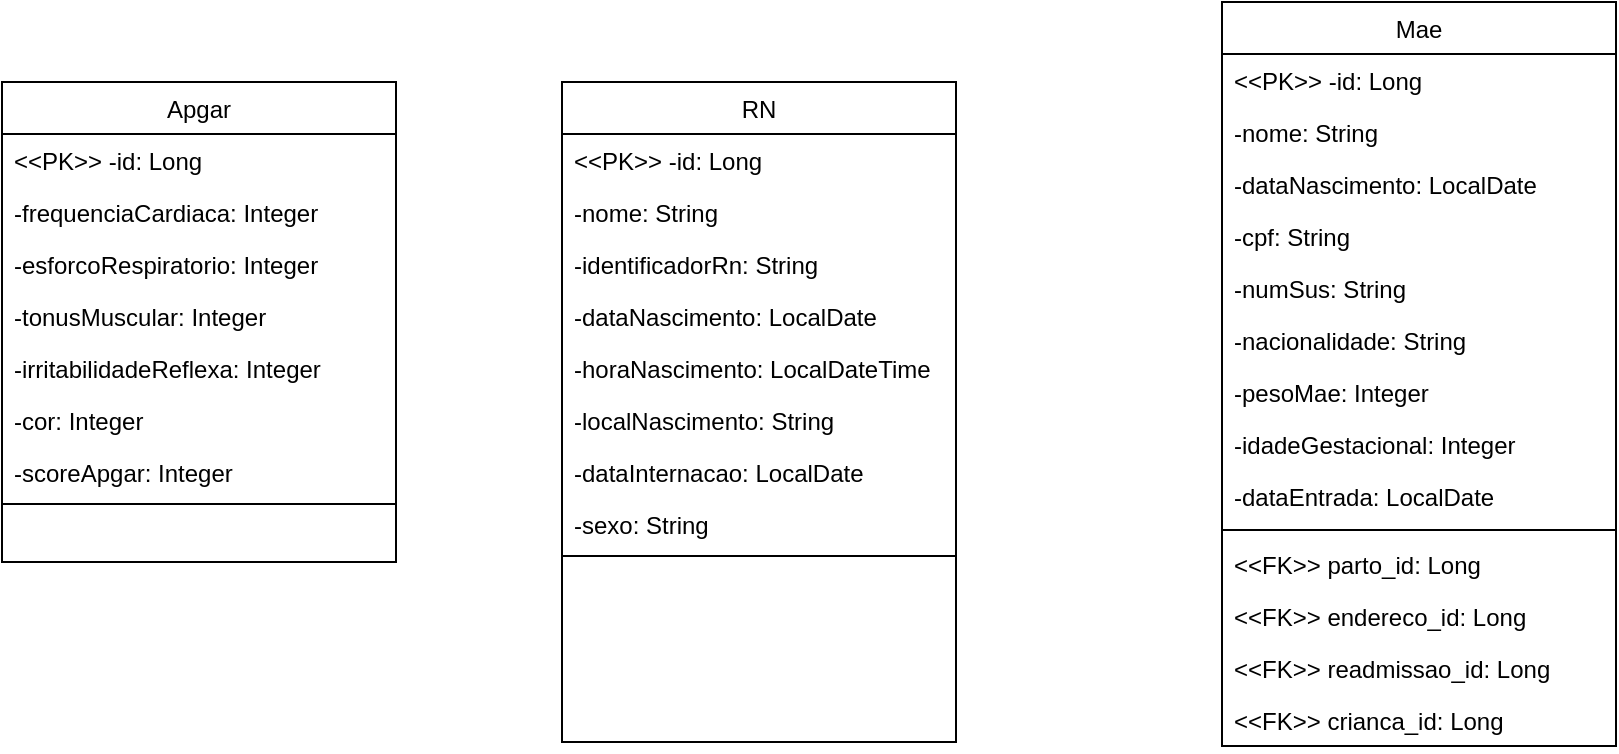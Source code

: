 <mxfile version="24.8.0">
  <diagram id="C5RBs43oDa-KdzZeNtuy" name="Page-1">
    <mxGraphModel dx="1621" dy="682" grid="1" gridSize="10" guides="1" tooltips="1" connect="1" arrows="1" fold="1" page="1" pageScale="1" pageWidth="827" pageHeight="1169" math="0" shadow="0">
      <root>
        <mxCell id="WIyWlLk6GJQsqaUBKTNV-0" />
        <mxCell id="WIyWlLk6GJQsqaUBKTNV-1" parent="WIyWlLk6GJQsqaUBKTNV-0" />
        <mxCell id="QNVyYZ68Ig6UdcTOOayE-23" value="Mae" style="swimlane;fontStyle=0;align=center;verticalAlign=top;childLayout=stackLayout;horizontal=1;startSize=26;horizontalStack=0;resizeParent=1;resizeLast=0;collapsible=1;marginBottom=0;rounded=0;shadow=0;strokeWidth=1;" parent="WIyWlLk6GJQsqaUBKTNV-1" vertex="1">
          <mxGeometry x="-190" y="320" width="197" height="372" as="geometry">
            <mxRectangle x="550" y="140" width="160" height="26" as="alternateBounds" />
          </mxGeometry>
        </mxCell>
        <mxCell id="QNVyYZ68Ig6UdcTOOayE-24" value="&lt;&lt;PK&gt;&gt; -id: Long   " style="text;align=left;verticalAlign=top;spacingLeft=4;spacingRight=4;overflow=hidden;rotatable=0;points=[[0,0.5],[1,0.5]];portConstraint=eastwest;" parent="QNVyYZ68Ig6UdcTOOayE-23" vertex="1">
          <mxGeometry y="26" width="197" height="26" as="geometry" />
        </mxCell>
        <mxCell id="QNVyYZ68Ig6UdcTOOayE-25" value="-nome: String" style="text;align=left;verticalAlign=top;spacingLeft=4;spacingRight=4;overflow=hidden;rotatable=0;points=[[0,0.5],[1,0.5]];portConstraint=eastwest;rounded=0;shadow=0;html=0;" parent="QNVyYZ68Ig6UdcTOOayE-23" vertex="1">
          <mxGeometry y="52" width="197" height="26" as="geometry" />
        </mxCell>
        <mxCell id="QNVyYZ68Ig6UdcTOOayE-26" value="-dataNascimento: LocalDate" style="text;align=left;verticalAlign=top;spacingLeft=4;spacingRight=4;overflow=hidden;rotatable=0;points=[[0,0.5],[1,0.5]];portConstraint=eastwest;rounded=0;shadow=0;html=0;" parent="QNVyYZ68Ig6UdcTOOayE-23" vertex="1">
          <mxGeometry y="78" width="197" height="26" as="geometry" />
        </mxCell>
        <mxCell id="QNVyYZ68Ig6UdcTOOayE-167" value="-cpf: String" style="text;align=left;verticalAlign=top;spacingLeft=4;spacingRight=4;overflow=hidden;rotatable=0;points=[[0,0.5],[1,0.5]];portConstraint=eastwest;rounded=0;shadow=0;html=0;" parent="QNVyYZ68Ig6UdcTOOayE-23" vertex="1">
          <mxGeometry y="104" width="197" height="26" as="geometry" />
        </mxCell>
        <mxCell id="QNVyYZ68Ig6UdcTOOayE-168" value="-numSus: String" style="text;align=left;verticalAlign=top;spacingLeft=4;spacingRight=4;overflow=hidden;rotatable=0;points=[[0,0.5],[1,0.5]];portConstraint=eastwest;rounded=0;shadow=0;html=0;" parent="QNVyYZ68Ig6UdcTOOayE-23" vertex="1">
          <mxGeometry y="130" width="197" height="26" as="geometry" />
        </mxCell>
        <mxCell id="QNVyYZ68Ig6UdcTOOayE-221" value="-nacionalidade: String" style="text;align=left;verticalAlign=top;spacingLeft=4;spacingRight=4;overflow=hidden;rotatable=0;points=[[0,0.5],[1,0.5]];portConstraint=eastwest;rounded=0;shadow=0;html=0;" parent="QNVyYZ68Ig6UdcTOOayE-23" vertex="1">
          <mxGeometry y="156" width="197" height="26" as="geometry" />
        </mxCell>
        <mxCell id="QNVyYZ68Ig6UdcTOOayE-228" value="-pesoMae: Integer" style="text;align=left;verticalAlign=top;spacingLeft=4;spacingRight=4;overflow=hidden;rotatable=0;points=[[0,0.5],[1,0.5]];portConstraint=eastwest;rounded=0;shadow=0;html=0;" parent="QNVyYZ68Ig6UdcTOOayE-23" vertex="1">
          <mxGeometry y="182" width="197" height="26" as="geometry" />
        </mxCell>
        <mxCell id="QNVyYZ68Ig6UdcTOOayE-238" value="-idadeGestacional: Integer" style="text;align=left;verticalAlign=top;spacingLeft=4;spacingRight=4;overflow=hidden;rotatable=0;points=[[0,0.5],[1,0.5]];portConstraint=eastwest;rounded=0;shadow=0;html=0;" parent="QNVyYZ68Ig6UdcTOOayE-23" vertex="1">
          <mxGeometry y="208" width="197" height="26" as="geometry" />
        </mxCell>
        <mxCell id="QNVyYZ68Ig6UdcTOOayE-222" value="-dataEntrada: LocalDate" style="text;align=left;verticalAlign=top;spacingLeft=4;spacingRight=4;overflow=hidden;rotatable=0;points=[[0,0.5],[1,0.5]];portConstraint=eastwest;rounded=0;shadow=0;html=0;" parent="QNVyYZ68Ig6UdcTOOayE-23" vertex="1">
          <mxGeometry y="234" width="197" height="26" as="geometry" />
        </mxCell>
        <mxCell id="QNVyYZ68Ig6UdcTOOayE-34" value="" style="line;strokeWidth=1;fillColor=none;align=left;verticalAlign=middle;spacingTop=-1;spacingLeft=3;spacingRight=3;rotatable=0;labelPosition=right;points=[];portConstraint=eastwest;strokeColor=inherit;" parent="QNVyYZ68Ig6UdcTOOayE-23" vertex="1">
          <mxGeometry y="260" width="197" height="8" as="geometry" />
        </mxCell>
        <mxCell id="QNVyYZ68Ig6UdcTOOayE-183" value="&amp;lt;&amp;lt;FK&amp;gt;&amp;gt; parto_id: Long" style="text;strokeColor=none;fillColor=none;align=left;verticalAlign=top;spacingLeft=4;spacingRight=4;overflow=hidden;rotatable=0;points=[[0,0.5],[1,0.5]];portConstraint=eastwest;whiteSpace=wrap;html=1;" parent="QNVyYZ68Ig6UdcTOOayE-23" vertex="1">
          <mxGeometry y="268" width="197" height="26" as="geometry" />
        </mxCell>
        <mxCell id="QNVyYZ68Ig6UdcTOOayE-35" value="&amp;lt;&amp;lt;FK&amp;gt;&amp;gt; endereco_id: Long" style="text;strokeColor=none;fillColor=none;align=left;verticalAlign=top;spacingLeft=4;spacingRight=4;overflow=hidden;rotatable=0;points=[[0,0.5],[1,0.5]];portConstraint=eastwest;whiteSpace=wrap;html=1;" parent="QNVyYZ68Ig6UdcTOOayE-23" vertex="1">
          <mxGeometry y="294" width="197" height="26" as="geometry" />
        </mxCell>
        <mxCell id="QNVyYZ68Ig6UdcTOOayE-217" value="&amp;lt;&amp;lt;FK&amp;gt;&amp;gt; readmissao_id&lt;span style=&quot;background-color: initial;&quot;&gt;: Long&lt;/span&gt;" style="text;strokeColor=none;fillColor=none;align=left;verticalAlign=top;spacingLeft=4;spacingRight=4;overflow=hidden;rotatable=0;points=[[0,0.5],[1,0.5]];portConstraint=eastwest;whiteSpace=wrap;html=1;" parent="QNVyYZ68Ig6UdcTOOayE-23" vertex="1">
          <mxGeometry y="320" width="197" height="26" as="geometry" />
        </mxCell>
        <mxCell id="Gg4ihTe-zLHmoB19RcCo-32" value="&amp;lt;&amp;lt;FK&amp;gt;&amp;gt; crianca_id&lt;span style=&quot;background-color: initial;&quot;&gt;: Long&lt;/span&gt;" style="text;strokeColor=none;fillColor=none;align=left;verticalAlign=top;spacingLeft=4;spacingRight=4;overflow=hidden;rotatable=0;points=[[0,0.5],[1,0.5]];portConstraint=eastwest;whiteSpace=wrap;html=1;" parent="QNVyYZ68Ig6UdcTOOayE-23" vertex="1">
          <mxGeometry y="346" width="197" height="26" as="geometry" />
        </mxCell>
        <mxCell id="QNVyYZ68Ig6UdcTOOayE-229" value="Apgar" style="swimlane;fontStyle=0;align=center;verticalAlign=top;childLayout=stackLayout;horizontal=1;startSize=26;horizontalStack=0;resizeParent=1;resizeLast=0;collapsible=1;marginBottom=0;rounded=0;shadow=0;strokeWidth=1;" parent="WIyWlLk6GJQsqaUBKTNV-1" vertex="1">
          <mxGeometry x="-800" y="360" width="197" height="240" as="geometry">
            <mxRectangle x="550" y="140" width="160" height="26" as="alternateBounds" />
          </mxGeometry>
        </mxCell>
        <mxCell id="QNVyYZ68Ig6UdcTOOayE-230" value="&lt;&lt;PK&gt;&gt; -id: Long   " style="text;align=left;verticalAlign=top;spacingLeft=4;spacingRight=4;overflow=hidden;rotatable=0;points=[[0,0.5],[1,0.5]];portConstraint=eastwest;" parent="QNVyYZ68Ig6UdcTOOayE-229" vertex="1">
          <mxGeometry y="26" width="197" height="26" as="geometry" />
        </mxCell>
        <mxCell id="QNVyYZ68Ig6UdcTOOayE-231" value="-frequenciaCardiaca: Integer" style="text;align=left;verticalAlign=top;spacingLeft=4;spacingRight=4;overflow=hidden;rotatable=0;points=[[0,0.5],[1,0.5]];portConstraint=eastwest;rounded=0;shadow=0;html=0;" parent="QNVyYZ68Ig6UdcTOOayE-229" vertex="1">
          <mxGeometry y="52" width="197" height="26" as="geometry" />
        </mxCell>
        <mxCell id="QNVyYZ68Ig6UdcTOOayE-232" value="-esforcoRespiratorio: Integer" style="text;align=left;verticalAlign=top;spacingLeft=4;spacingRight=4;overflow=hidden;rotatable=0;points=[[0,0.5],[1,0.5]];portConstraint=eastwest;rounded=0;shadow=0;html=0;" parent="QNVyYZ68Ig6UdcTOOayE-229" vertex="1">
          <mxGeometry y="78" width="197" height="26" as="geometry" />
        </mxCell>
        <mxCell id="QNVyYZ68Ig6UdcTOOayE-234" value="-tonusMuscular: Integer" style="text;align=left;verticalAlign=top;spacingLeft=4;spacingRight=4;overflow=hidden;rotatable=0;points=[[0,0.5],[1,0.5]];portConstraint=eastwest;rounded=0;shadow=0;html=0;" parent="QNVyYZ68Ig6UdcTOOayE-229" vertex="1">
          <mxGeometry y="104" width="197" height="26" as="geometry" />
        </mxCell>
        <mxCell id="QNVyYZ68Ig6UdcTOOayE-235" value="-irritabilidadeReflexa: Integer" style="text;align=left;verticalAlign=top;spacingLeft=4;spacingRight=4;overflow=hidden;rotatable=0;points=[[0,0.5],[1,0.5]];portConstraint=eastwest;rounded=0;shadow=0;html=0;" parent="QNVyYZ68Ig6UdcTOOayE-229" vertex="1">
          <mxGeometry y="130" width="197" height="26" as="geometry" />
        </mxCell>
        <mxCell id="QNVyYZ68Ig6UdcTOOayE-236" value="-cor: Integer" style="text;align=left;verticalAlign=top;spacingLeft=4;spacingRight=4;overflow=hidden;rotatable=0;points=[[0,0.5],[1,0.5]];portConstraint=eastwest;rounded=0;shadow=0;html=0;" parent="QNVyYZ68Ig6UdcTOOayE-229" vertex="1">
          <mxGeometry y="156" width="197" height="26" as="geometry" />
        </mxCell>
        <mxCell id="QNVyYZ68Ig6UdcTOOayE-237" value="-scoreApgar: Integer" style="text;align=left;verticalAlign=top;spacingLeft=4;spacingRight=4;overflow=hidden;rotatable=0;points=[[0,0.5],[1,0.5]];portConstraint=eastwest;rounded=0;shadow=0;html=0;" parent="QNVyYZ68Ig6UdcTOOayE-229" vertex="1">
          <mxGeometry y="182" width="197" height="26" as="geometry" />
        </mxCell>
        <mxCell id="QNVyYZ68Ig6UdcTOOayE-233" value="" style="line;strokeWidth=1;fillColor=none;align=left;verticalAlign=middle;spacingTop=-1;spacingLeft=3;spacingRight=3;rotatable=0;labelPosition=right;points=[];portConstraint=eastwest;strokeColor=inherit;" parent="QNVyYZ68Ig6UdcTOOayE-229" vertex="1">
          <mxGeometry y="208" width="197" height="6" as="geometry" />
        </mxCell>
        <mxCell id="-XM2M-XWNUg_B-kNkkel-0" value="RN" style="swimlane;fontStyle=0;align=center;verticalAlign=top;childLayout=stackLayout;horizontal=1;startSize=26;horizontalStack=0;resizeParent=1;resizeLast=0;collapsible=1;marginBottom=0;rounded=0;shadow=0;strokeWidth=1;" vertex="1" parent="WIyWlLk6GJQsqaUBKTNV-1">
          <mxGeometry x="-520" y="360" width="197" height="330" as="geometry">
            <mxRectangle x="550" y="140" width="160" height="26" as="alternateBounds" />
          </mxGeometry>
        </mxCell>
        <mxCell id="-XM2M-XWNUg_B-kNkkel-1" value="&lt;&lt;PK&gt;&gt; -id: Long   " style="text;align=left;verticalAlign=top;spacingLeft=4;spacingRight=4;overflow=hidden;rotatable=0;points=[[0,0.5],[1,0.5]];portConstraint=eastwest;" vertex="1" parent="-XM2M-XWNUg_B-kNkkel-0">
          <mxGeometry y="26" width="197" height="26" as="geometry" />
        </mxCell>
        <mxCell id="-XM2M-XWNUg_B-kNkkel-2" value="-nome: String" style="text;align=left;verticalAlign=top;spacingLeft=4;spacingRight=4;overflow=hidden;rotatable=0;points=[[0,0.5],[1,0.5]];portConstraint=eastwest;rounded=0;shadow=0;html=0;" vertex="1" parent="-XM2M-XWNUg_B-kNkkel-0">
          <mxGeometry y="52" width="197" height="26" as="geometry" />
        </mxCell>
        <mxCell id="-XM2M-XWNUg_B-kNkkel-3" value="-identificadorRn: String" style="text;align=left;verticalAlign=top;spacingLeft=4;spacingRight=4;overflow=hidden;rotatable=0;points=[[0,0.5],[1,0.5]];portConstraint=eastwest;rounded=0;shadow=0;html=0;" vertex="1" parent="-XM2M-XWNUg_B-kNkkel-0">
          <mxGeometry y="78" width="197" height="26" as="geometry" />
        </mxCell>
        <mxCell id="-XM2M-XWNUg_B-kNkkel-9" value="-dataNascimento: LocalDate" style="text;align=left;verticalAlign=top;spacingLeft=4;spacingRight=4;overflow=hidden;rotatable=0;points=[[0,0.5],[1,0.5]];portConstraint=eastwest;rounded=0;shadow=0;html=0;" vertex="1" parent="-XM2M-XWNUg_B-kNkkel-0">
          <mxGeometry y="104" width="197" height="26" as="geometry" />
        </mxCell>
        <mxCell id="-XM2M-XWNUg_B-kNkkel-10" value="-horaNascimento: LocalDateTime" style="text;align=left;verticalAlign=top;spacingLeft=4;spacingRight=4;overflow=hidden;rotatable=0;points=[[0,0.5],[1,0.5]];portConstraint=eastwest;rounded=0;shadow=0;html=0;" vertex="1" parent="-XM2M-XWNUg_B-kNkkel-0">
          <mxGeometry y="130" width="197" height="26" as="geometry" />
        </mxCell>
        <mxCell id="-XM2M-XWNUg_B-kNkkel-11" value="-localNascimento: String" style="text;align=left;verticalAlign=top;spacingLeft=4;spacingRight=4;overflow=hidden;rotatable=0;points=[[0,0.5],[1,0.5]];portConstraint=eastwest;rounded=0;shadow=0;html=0;" vertex="1" parent="-XM2M-XWNUg_B-kNkkel-0">
          <mxGeometry y="156" width="197" height="26" as="geometry" />
        </mxCell>
        <mxCell id="-XM2M-XWNUg_B-kNkkel-12" value="-dataInternacao: LocalDate" style="text;align=left;verticalAlign=top;spacingLeft=4;spacingRight=4;overflow=hidden;rotatable=0;points=[[0,0.5],[1,0.5]];portConstraint=eastwest;rounded=0;shadow=0;html=0;" vertex="1" parent="-XM2M-XWNUg_B-kNkkel-0">
          <mxGeometry y="182" width="197" height="26" as="geometry" />
        </mxCell>
        <mxCell id="-XM2M-XWNUg_B-kNkkel-13" value="-sexo: String" style="text;align=left;verticalAlign=top;spacingLeft=4;spacingRight=4;overflow=hidden;rotatable=0;points=[[0,0.5],[1,0.5]];portConstraint=eastwest;rounded=0;shadow=0;html=0;" vertex="1" parent="-XM2M-XWNUg_B-kNkkel-0">
          <mxGeometry y="208" width="197" height="26" as="geometry" />
        </mxCell>
        <mxCell id="-XM2M-XWNUg_B-kNkkel-8" value="" style="line;strokeWidth=1;fillColor=none;align=left;verticalAlign=middle;spacingTop=-1;spacingLeft=3;spacingRight=3;rotatable=0;labelPosition=right;points=[];portConstraint=eastwest;strokeColor=inherit;" vertex="1" parent="-XM2M-XWNUg_B-kNkkel-0">
          <mxGeometry y="234" width="197" height="6" as="geometry" />
        </mxCell>
      </root>
    </mxGraphModel>
  </diagram>
</mxfile>
